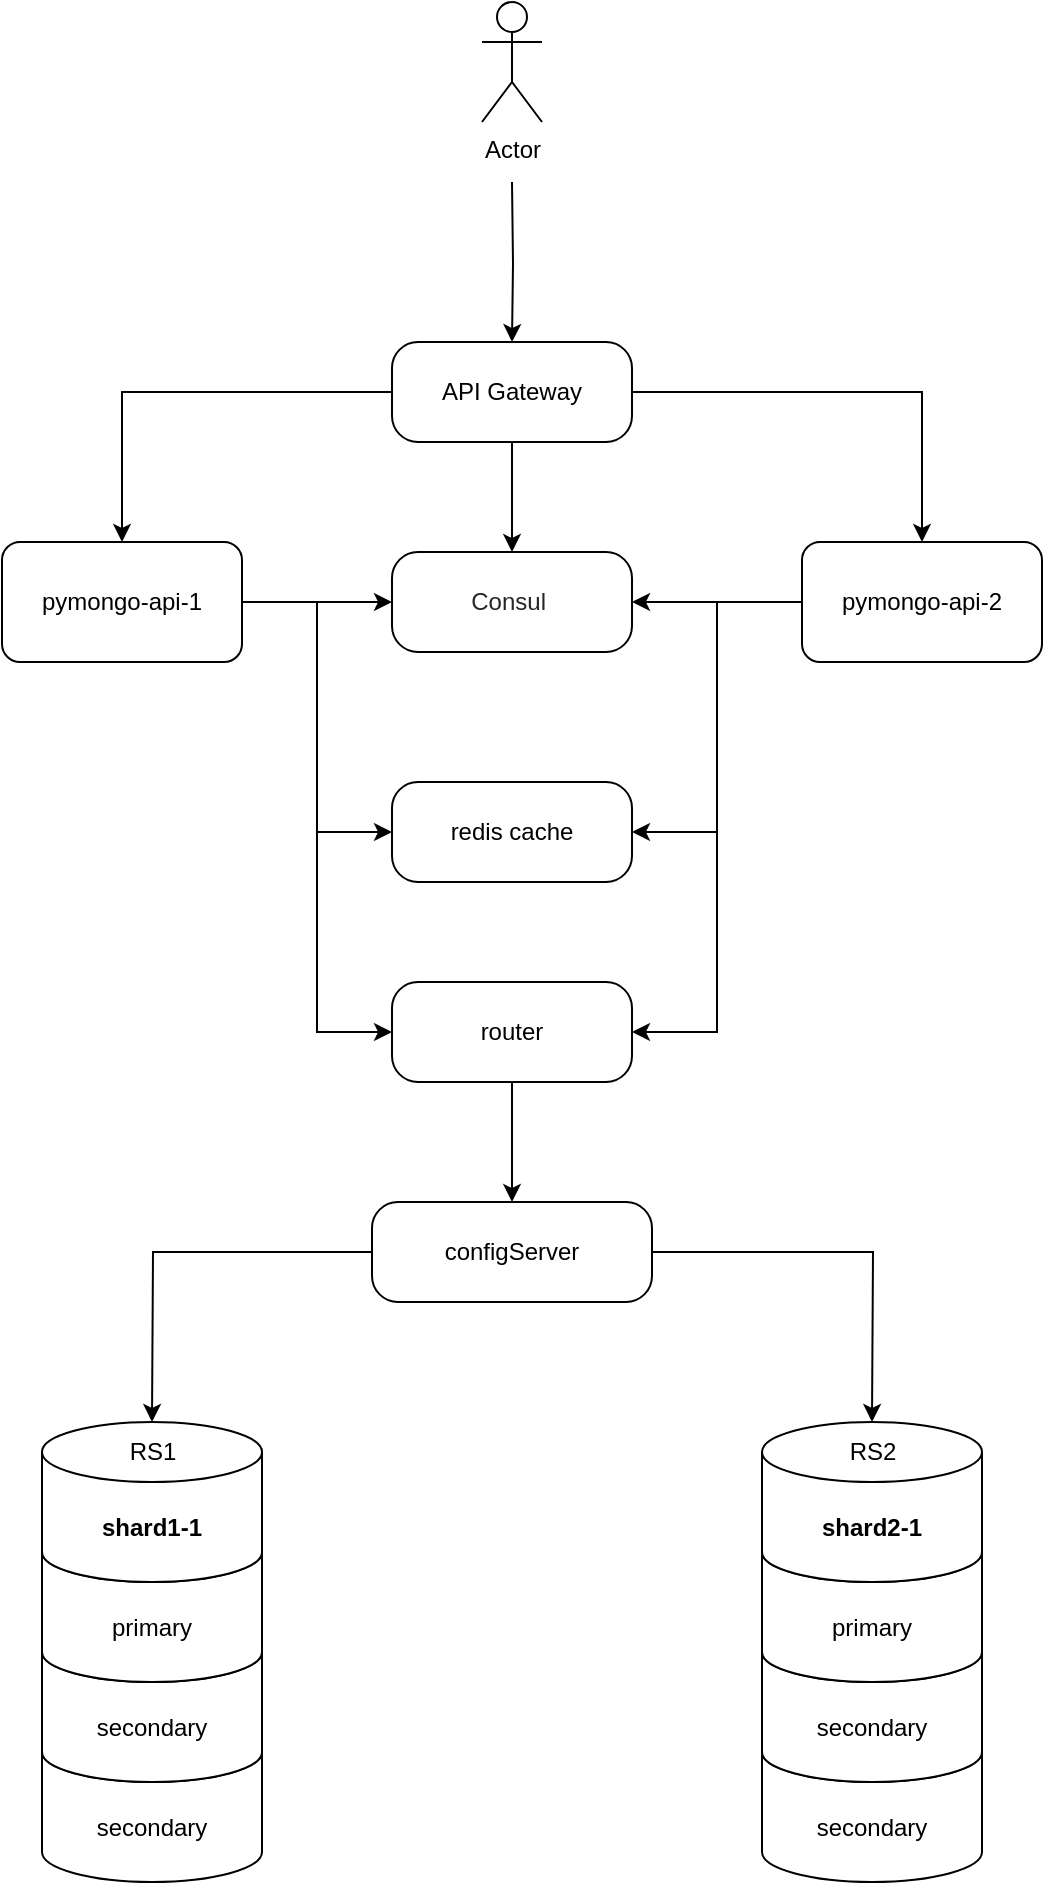 <mxfile version="26.2.2">
  <diagram name="Page-1" id="-H_mtQnk-PTXWXPvYvuk">
    <mxGraphModel dx="-163" dy="1575" grid="1" gridSize="10" guides="1" tooltips="1" connect="1" arrows="1" fold="1" page="1" pageScale="1" pageWidth="1169" pageHeight="827" math="0" shadow="0">
      <root>
        <mxCell id="0" />
        <mxCell id="1" parent="0" />
        <mxCell id="p9kjgCkocBYD14w4LpJB-1" value="secondary" style="shape=cylinder3;whiteSpace=wrap;html=1;boundedLbl=1;backgroundOutline=1;size=15;" parent="1" vertex="1">
          <mxGeometry x="1290" y="700" width="110" height="80" as="geometry" />
        </mxCell>
        <mxCell id="p9kjgCkocBYD14w4LpJB-2" value="secondary" style="shape=cylinder3;whiteSpace=wrap;html=1;boundedLbl=1;backgroundOutline=1;size=15;" parent="1" vertex="1">
          <mxGeometry x="1290" y="650" width="110" height="80" as="geometry" />
        </mxCell>
        <mxCell id="p9kjgCkocBYD14w4LpJB-3" value="primary" style="shape=cylinder3;whiteSpace=wrap;html=1;boundedLbl=1;backgroundOutline=1;size=15;" parent="1" vertex="1">
          <mxGeometry x="1290" y="600" width="110" height="80" as="geometry" />
        </mxCell>
        <mxCell id="p9kjgCkocBYD14w4LpJB-4" value="&lt;b&gt;shard1-1&lt;/b&gt;" style="shape=cylinder3;whiteSpace=wrap;html=1;boundedLbl=1;backgroundOutline=1;size=15;" parent="1" vertex="1">
          <mxGeometry x="1290" y="550" width="110" height="80" as="geometry" />
        </mxCell>
        <mxCell id="p9kjgCkocBYD14w4LpJB-25" value="secondary" style="shape=cylinder3;whiteSpace=wrap;html=1;boundedLbl=1;backgroundOutline=1;size=15;" parent="1" vertex="1">
          <mxGeometry x="1650" y="700" width="110" height="80" as="geometry" />
        </mxCell>
        <mxCell id="p9kjgCkocBYD14w4LpJB-26" value="secondary" style="shape=cylinder3;whiteSpace=wrap;html=1;boundedLbl=1;backgroundOutline=1;size=15;" parent="1" vertex="1">
          <mxGeometry x="1650" y="650" width="110" height="80" as="geometry" />
        </mxCell>
        <mxCell id="p9kjgCkocBYD14w4LpJB-27" value="primary" style="shape=cylinder3;whiteSpace=wrap;html=1;boundedLbl=1;backgroundOutline=1;size=15;" parent="1" vertex="1">
          <mxGeometry x="1650" y="600" width="110" height="80" as="geometry" />
        </mxCell>
        <mxCell id="p9kjgCkocBYD14w4LpJB-28" value="&lt;b&gt;shard2-1&lt;/b&gt;" style="shape=cylinder3;whiteSpace=wrap;html=1;boundedLbl=1;backgroundOutline=1;size=15;" parent="1" vertex="1">
          <mxGeometry x="1650" y="550" width="110" height="80" as="geometry" />
        </mxCell>
        <mxCell id="1_4-sn_lqUPtDEqTx30r-13" style="edgeStyle=orthogonalEdgeStyle;rounded=0;orthogonalLoop=1;jettySize=auto;html=1;entryX=0;entryY=0.5;entryDx=0;entryDy=0;" edge="1" parent="1" source="zGTPNFPVEG1Chw2uaS2p-2" target="1_4-sn_lqUPtDEqTx30r-7">
          <mxGeometry relative="1" as="geometry" />
        </mxCell>
        <mxCell id="1_4-sn_lqUPtDEqTx30r-17" style="edgeStyle=orthogonalEdgeStyle;rounded=0;orthogonalLoop=1;jettySize=auto;html=1;entryX=0;entryY=0.5;entryDx=0;entryDy=0;" edge="1" parent="1" source="zGTPNFPVEG1Chw2uaS2p-2" target="rDBXWld4duNLWCdYzchk-1">
          <mxGeometry relative="1" as="geometry" />
        </mxCell>
        <mxCell id="1_4-sn_lqUPtDEqTx30r-19" style="edgeStyle=orthogonalEdgeStyle;rounded=0;orthogonalLoop=1;jettySize=auto;html=1;entryX=0;entryY=0.5;entryDx=0;entryDy=0;" edge="1" parent="1" source="zGTPNFPVEG1Chw2uaS2p-2" target="zGTPNFPVEG1Chw2uaS2p-4">
          <mxGeometry relative="1" as="geometry" />
        </mxCell>
        <mxCell id="zGTPNFPVEG1Chw2uaS2p-2" value="pymongo-api-1" style="rounded=1;whiteSpace=wrap;html=1;" parent="1" vertex="1">
          <mxGeometry x="1270" y="110" width="120" height="60" as="geometry" />
        </mxCell>
        <mxCell id="zGTPNFPVEG1Chw2uaS2p-3" style="edgeStyle=orthogonalEdgeStyle;rounded=0;orthogonalLoop=1;jettySize=auto;html=1;entryX=0.5;entryY=0;entryDx=0;entryDy=0;" parent="1" source="zGTPNFPVEG1Chw2uaS2p-4" target="zGTPNFPVEG1Chw2uaS2p-7" edge="1">
          <mxGeometry relative="1" as="geometry" />
        </mxCell>
        <mxCell id="zGTPNFPVEG1Chw2uaS2p-4" value="router" style="rounded=1;whiteSpace=wrap;html=1;arcSize=26;" parent="1" vertex="1">
          <mxGeometry x="1465" y="330" width="120" height="50" as="geometry" />
        </mxCell>
        <mxCell id="zGTPNFPVEG1Chw2uaS2p-6" style="edgeStyle=orthogonalEdgeStyle;rounded=0;orthogonalLoop=1;jettySize=auto;html=1;" parent="1" source="zGTPNFPVEG1Chw2uaS2p-7" edge="1">
          <mxGeometry relative="1" as="geometry">
            <mxPoint x="1705" y="550" as="targetPoint" />
          </mxGeometry>
        </mxCell>
        <mxCell id="zGTPNFPVEG1Chw2uaS2p-7" value="configServer" style="rounded=1;whiteSpace=wrap;html=1;arcSize=26;" parent="1" vertex="1">
          <mxGeometry x="1455" y="440" width="140" height="50" as="geometry" />
        </mxCell>
        <mxCell id="zGTPNFPVEG1Chw2uaS2p-9" style="edgeStyle=orthogonalEdgeStyle;rounded=0;orthogonalLoop=1;jettySize=auto;html=1;entryX=0.5;entryY=0;entryDx=0;entryDy=0;entryPerimeter=0;" parent="1" source="zGTPNFPVEG1Chw2uaS2p-7" edge="1">
          <mxGeometry relative="1" as="geometry">
            <mxPoint x="1345" y="550" as="targetPoint" />
          </mxGeometry>
        </mxCell>
        <mxCell id="Zjy5c9PIxbvYUZ515rNP-1" value="RS1" style="text;html=1;align=center;verticalAlign=middle;resizable=0;points=[];autosize=1;strokeColor=none;fillColor=none;" parent="1" vertex="1">
          <mxGeometry x="1320" y="550" width="50" height="30" as="geometry" />
        </mxCell>
        <mxCell id="Zjy5c9PIxbvYUZ515rNP-2" value="RS2" style="text;html=1;align=center;verticalAlign=middle;resizable=0;points=[];autosize=1;strokeColor=none;fillColor=none;" parent="1" vertex="1">
          <mxGeometry x="1680" y="550" width="50" height="30" as="geometry" />
        </mxCell>
        <mxCell id="rDBXWld4duNLWCdYzchk-1" value="redis cache" style="rounded=1;whiteSpace=wrap;html=1;arcSize=26;" parent="1" vertex="1">
          <mxGeometry x="1465" y="230" width="120" height="50" as="geometry" />
        </mxCell>
        <mxCell id="1_4-sn_lqUPtDEqTx30r-14" style="edgeStyle=orthogonalEdgeStyle;rounded=0;orthogonalLoop=1;jettySize=auto;html=1;entryX=1;entryY=0.5;entryDx=0;entryDy=0;" edge="1" parent="1" source="1_4-sn_lqUPtDEqTx30r-1" target="1_4-sn_lqUPtDEqTx30r-7">
          <mxGeometry relative="1" as="geometry" />
        </mxCell>
        <mxCell id="1_4-sn_lqUPtDEqTx30r-18" style="edgeStyle=orthogonalEdgeStyle;rounded=0;orthogonalLoop=1;jettySize=auto;html=1;entryX=1;entryY=0.5;entryDx=0;entryDy=0;" edge="1" parent="1" source="1_4-sn_lqUPtDEqTx30r-1" target="rDBXWld4duNLWCdYzchk-1">
          <mxGeometry relative="1" as="geometry" />
        </mxCell>
        <mxCell id="1_4-sn_lqUPtDEqTx30r-20" style="edgeStyle=orthogonalEdgeStyle;rounded=0;orthogonalLoop=1;jettySize=auto;html=1;entryX=1;entryY=0.5;entryDx=0;entryDy=0;" edge="1" parent="1" source="1_4-sn_lqUPtDEqTx30r-1" target="zGTPNFPVEG1Chw2uaS2p-4">
          <mxGeometry relative="1" as="geometry" />
        </mxCell>
        <mxCell id="1_4-sn_lqUPtDEqTx30r-1" value="pymongo-api-2" style="rounded=1;whiteSpace=wrap;html=1;" vertex="1" parent="1">
          <mxGeometry x="1670" y="110" width="120" height="60" as="geometry" />
        </mxCell>
        <mxCell id="1_4-sn_lqUPtDEqTx30r-5" style="edgeStyle=orthogonalEdgeStyle;rounded=0;orthogonalLoop=1;jettySize=auto;html=1;entryX=0.5;entryY=0;entryDx=0;entryDy=0;" edge="1" parent="1" source="1_4-sn_lqUPtDEqTx30r-2" target="zGTPNFPVEG1Chw2uaS2p-2">
          <mxGeometry relative="1" as="geometry" />
        </mxCell>
        <mxCell id="1_4-sn_lqUPtDEqTx30r-6" style="edgeStyle=orthogonalEdgeStyle;rounded=0;orthogonalLoop=1;jettySize=auto;html=1;" edge="1" parent="1" source="1_4-sn_lqUPtDEqTx30r-2" target="1_4-sn_lqUPtDEqTx30r-1">
          <mxGeometry relative="1" as="geometry" />
        </mxCell>
        <mxCell id="1_4-sn_lqUPtDEqTx30r-15" style="edgeStyle=orthogonalEdgeStyle;rounded=0;orthogonalLoop=1;jettySize=auto;html=1;entryX=0.5;entryY=0;entryDx=0;entryDy=0;" edge="1" parent="1" source="1_4-sn_lqUPtDEqTx30r-2" target="1_4-sn_lqUPtDEqTx30r-7">
          <mxGeometry relative="1" as="geometry" />
        </mxCell>
        <mxCell id="1_4-sn_lqUPtDEqTx30r-2" value="API Gateway" style="rounded=1;whiteSpace=wrap;html=1;arcSize=26;" vertex="1" parent="1">
          <mxGeometry x="1465" y="10" width="120" height="50" as="geometry" />
        </mxCell>
        <mxCell id="1_4-sn_lqUPtDEqTx30r-4" value="" style="edgeStyle=orthogonalEdgeStyle;rounded=0;orthogonalLoop=1;jettySize=auto;html=1;" edge="1" parent="1" target="1_4-sn_lqUPtDEqTx30r-2">
          <mxGeometry relative="1" as="geometry">
            <mxPoint x="1525" y="-70" as="sourcePoint" />
          </mxGeometry>
        </mxCell>
        <mxCell id="1_4-sn_lqUPtDEqTx30r-3" value="Actor" style="shape=umlActor;verticalLabelPosition=bottom;verticalAlign=top;html=1;" vertex="1" parent="1">
          <mxGeometry x="1510" y="-160" width="30" height="60" as="geometry" />
        </mxCell>
        <mxCell id="1_4-sn_lqUPtDEqTx30r-7" value="&lt;font style=&quot;font-size: 12px;&quot;&gt;&lt;span style=&quot;color: rgba(0, 0, 0, 0.85); font-family: &amp;quot;YS Text&amp;quot;, sans-serif; text-align: start; white-space-collapse: preserve; background-color: rgb(255, 255, 255);&quot;&gt;Consul&lt;/span&gt;&amp;nbsp;&lt;/font&gt;" style="rounded=1;whiteSpace=wrap;html=1;arcSize=26;" vertex="1" parent="1">
          <mxGeometry x="1465" y="115" width="120" height="50" as="geometry" />
        </mxCell>
      </root>
    </mxGraphModel>
  </diagram>
</mxfile>
